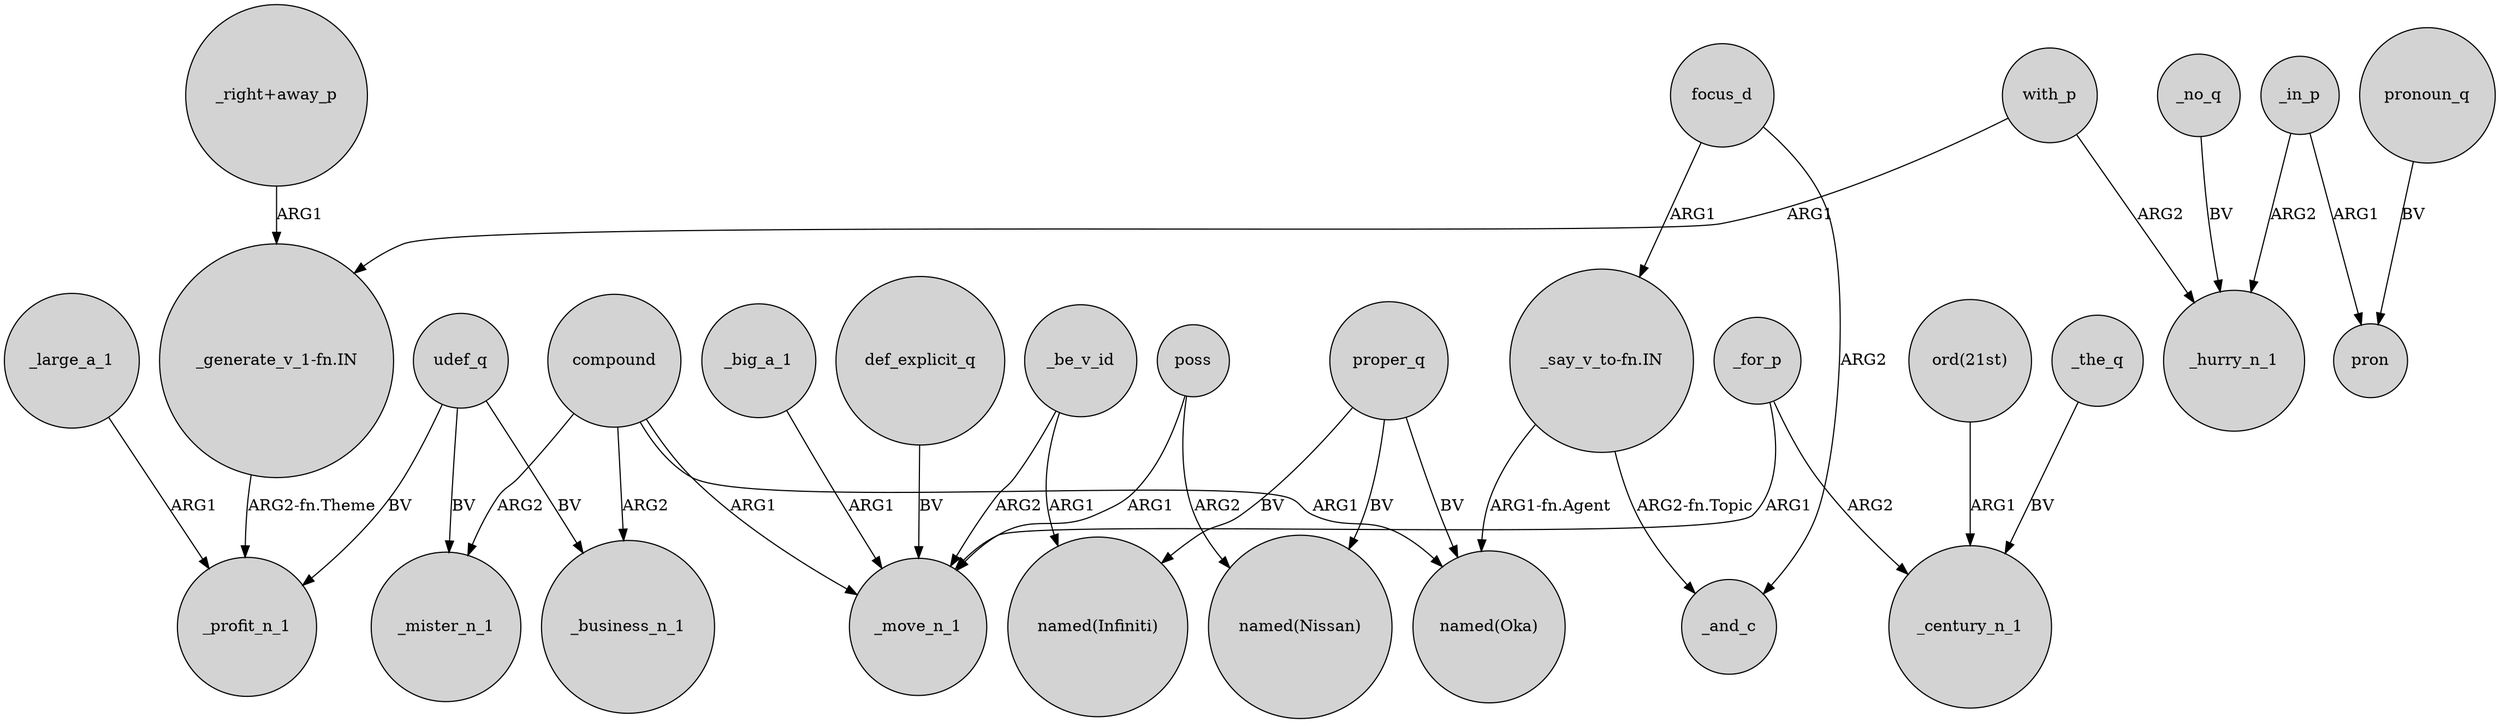 digraph {
	node [shape=circle style=filled]
	"_right+away_p" -> "_generate_v_1-fn.IN" [label=ARG1]
	_be_v_id -> _move_n_1 [label=ARG2]
	_in_p -> pron [label=ARG1]
	_in_p -> _hurry_n_1 [label=ARG2]
	_for_p -> _move_n_1 [label=ARG1]
	compound -> _mister_n_1 [label=ARG2]
	udef_q -> _mister_n_1 [label=BV]
	poss -> "named(Nissan)" [label=ARG2]
	proper_q -> "named(Infiniti)" [label=BV]
	_be_v_id -> "named(Infiniti)" [label=ARG1]
	"ord(21st)" -> _century_n_1 [label=ARG1]
	proper_q -> "named(Oka)" [label=BV]
	focus_d -> _and_c [label=ARG2]
	_large_a_1 -> _profit_n_1 [label=ARG1]
	pronoun_q -> pron [label=BV]
	_big_a_1 -> _move_n_1 [label=ARG1]
	proper_q -> "named(Nissan)" [label=BV]
	"_generate_v_1-fn.IN" -> _profit_n_1 [label="ARG2-fn.Theme"]
	compound -> _move_n_1 [label=ARG1]
	"_say_v_to-fn.IN" -> _and_c [label="ARG2-fn.Topic"]
	compound -> _business_n_1 [label=ARG2]
	def_explicit_q -> _move_n_1 [label=BV]
	_the_q -> _century_n_1 [label=BV]
	with_p -> "_generate_v_1-fn.IN" [label=ARG1]
	_no_q -> _hurry_n_1 [label=BV]
	udef_q -> _business_n_1 [label=BV]
	_for_p -> _century_n_1 [label=ARG2]
	udef_q -> _profit_n_1 [label=BV]
	with_p -> _hurry_n_1 [label=ARG2]
	poss -> _move_n_1 [label=ARG1]
	"_say_v_to-fn.IN" -> "named(Oka)" [label="ARG1-fn.Agent"]
	focus_d -> "_say_v_to-fn.IN" [label=ARG1]
	compound -> "named(Oka)" [label=ARG1]
}
